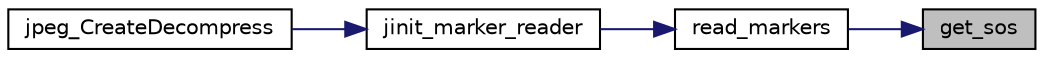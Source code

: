 digraph "get_sos"
{
 // LATEX_PDF_SIZE
  bgcolor="transparent";
  edge [fontname="Helvetica",fontsize="10",labelfontname="Helvetica",labelfontsize="10"];
  node [fontname="Helvetica",fontsize="10",shape=record];
  rankdir="RL";
  Node64 [label="get_sos",height=0.2,width=0.4,color="black", fillcolor="grey75", style="filled", fontcolor="black",tooltip=" "];
  Node64 -> Node65 [dir="back",color="midnightblue",fontsize="10",style="solid"];
  Node65 [label="read_markers",height=0.2,width=0.4,color="black",URL="$jdmarker_8c.html#a8ff81a078a99e98efe6051366512c5f6",tooltip=" "];
  Node65 -> Node66 [dir="back",color="midnightblue",fontsize="10",style="solid"];
  Node66 [label="jinit_marker_reader",height=0.2,width=0.4,color="black",URL="$jdmarker_8c.html#a8fa54cb03525a09cd2a6121496895072",tooltip=" "];
  Node66 -> Node67 [dir="back",color="midnightblue",fontsize="10",style="solid"];
  Node67 [label="jpeg_CreateDecompress",height=0.2,width=0.4,color="black",URL="$jdapimin_8c.html#a02b5c7eb58970a07cae85ffdcda9085d",tooltip=" "];
}
